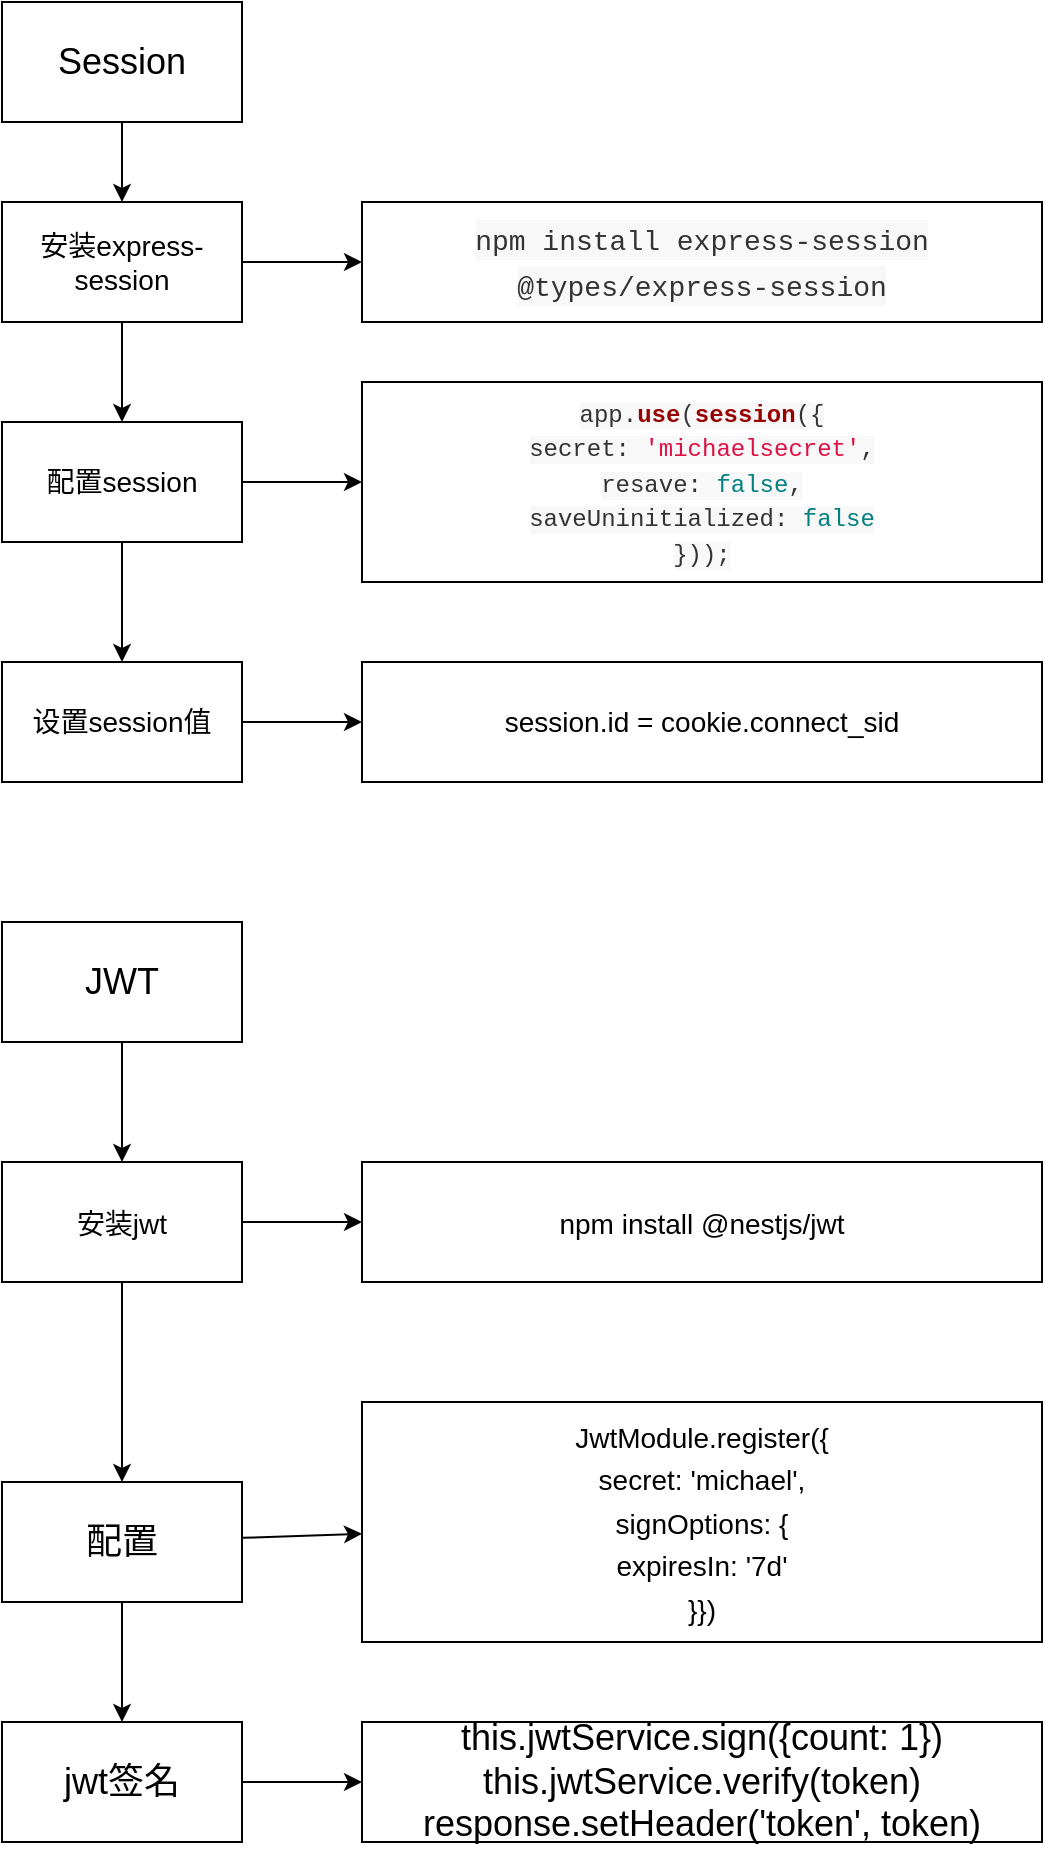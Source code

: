 <mxfile>
    <diagram id="XccJJSAq6a1rSgP7m-xP" name="第 1 页">
        <mxGraphModel dx="901" dy="354" grid="1" gridSize="10" guides="1" tooltips="1" connect="1" arrows="1" fold="1" page="1" pageScale="1" pageWidth="827" pageHeight="1169" math="0" shadow="0">
            <root>
                <mxCell id="0"/>
                <mxCell id="1" parent="0"/>
                <mxCell id="5" value="" style="edgeStyle=none;html=1;" edge="1" parent="1" source="2" target="4">
                    <mxGeometry relative="1" as="geometry"/>
                </mxCell>
                <mxCell id="2" value="&lt;font style=&quot;font-size: 18px;&quot;&gt;Session&lt;/font&gt;" style="rounded=0;whiteSpace=wrap;html=1;" vertex="1" parent="1">
                    <mxGeometry x="100" y="30" width="120" height="60" as="geometry"/>
                </mxCell>
                <mxCell id="17" value="" style="edgeStyle=none;html=1;fontSize=18;" edge="1" parent="1" source="3" target="16">
                    <mxGeometry relative="1" as="geometry"/>
                </mxCell>
                <mxCell id="3" value="&lt;font style=&quot;font-size: 18px;&quot;&gt;JWT&lt;/font&gt;" style="rounded=0;whiteSpace=wrap;html=1;" vertex="1" parent="1">
                    <mxGeometry x="100" y="490" width="120" height="60" as="geometry"/>
                </mxCell>
                <mxCell id="7" value="" style="edgeStyle=none;html=1;fontSize=18;" edge="1" parent="1" source="4" target="6">
                    <mxGeometry relative="1" as="geometry"/>
                </mxCell>
                <mxCell id="9" value="" style="edgeStyle=none;html=1;fontSize=14;" edge="1" parent="1" source="4" target="8">
                    <mxGeometry relative="1" as="geometry"/>
                </mxCell>
                <mxCell id="4" value="&lt;font style=&quot;font-size: 14px;&quot;&gt;安装express-session&lt;/font&gt;" style="whiteSpace=wrap;html=1;rounded=0;" vertex="1" parent="1">
                    <mxGeometry x="100" y="130" width="120" height="60" as="geometry"/>
                </mxCell>
                <mxCell id="6" value="&lt;span style=&quot;color: rgb(51, 51, 51); font-family: Menlo, Monaco, Consolas, &amp;quot;Courier New&amp;quot;, monospace; text-align: start; background-color: rgb(248, 248, 248);&quot;&gt;&lt;font style=&quot;font-size: 14px;&quot;&gt;npm install express-session @types/express-session&lt;/font&gt;&lt;/span&gt;" style="whiteSpace=wrap;html=1;rounded=0;fontSize=18;" vertex="1" parent="1">
                    <mxGeometry x="280" y="130" width="340" height="60" as="geometry"/>
                </mxCell>
                <mxCell id="11" value="" style="edgeStyle=none;html=1;fontSize=14;" edge="1" parent="1" source="8" target="10">
                    <mxGeometry relative="1" as="geometry"/>
                </mxCell>
                <mxCell id="13" value="" style="edgeStyle=none;html=1;fontSize=14;" edge="1" parent="1" source="8" target="12">
                    <mxGeometry relative="1" as="geometry"/>
                </mxCell>
                <mxCell id="8" value="配置session" style="whiteSpace=wrap;html=1;rounded=0;fontSize=14;" vertex="1" parent="1">
                    <mxGeometry x="100" y="240" width="120" height="60" as="geometry"/>
                </mxCell>
                <mxCell id="10" value="&lt;span style=&quot;background-color: rgb(248, 248, 248); color: rgb(51, 51, 51); font-family: Menlo, Monaco, Consolas, &amp;quot;Courier New&amp;quot;, monospace; font-size: 12px; text-align: start;&quot; data-line-num=&quot;8&quot; class=&quot;code-block-extension-codeLine&quot;&gt;app.&lt;span style=&quot;color: rgb(153, 0, 0); font-weight: 700;&quot; class=&quot;hljs-title function_&quot;&gt;use&lt;/span&gt;(&lt;span style=&quot;color: rgb(153, 0, 0); font-weight: 700;&quot; class=&quot;hljs-title function_&quot;&gt;session&lt;/span&gt;({&lt;/span&gt;&lt;span style=&quot;color: rgb(51, 51, 51); font-family: Menlo, Monaco, Consolas, &amp;quot;Courier New&amp;quot;, monospace; font-size: 12px; text-align: start; background-color: rgb(248, 248, 248);&quot;&gt;&lt;br&gt;&lt;/span&gt;&lt;span style=&quot;background-color: rgb(248, 248, 248); color: rgb(51, 51, 51); font-family: Menlo, Monaco, Consolas, &amp;quot;Courier New&amp;quot;, monospace; font-size: 12px; text-align: start;&quot; data-line-num=&quot;9&quot; class=&quot;code-block-extension-codeLine&quot;&gt;    &lt;span class=&quot;hljs-attr&quot;&gt;secret&lt;/span&gt;: &lt;span style=&quot;color: rgb(221, 17, 68);&quot; class=&quot;hljs-string&quot;&gt;'michaelsecret'&lt;/span&gt;,&lt;/span&gt;&lt;span style=&quot;color: rgb(51, 51, 51); font-family: Menlo, Monaco, Consolas, &amp;quot;Courier New&amp;quot;, monospace; font-size: 12px; text-align: start; background-color: rgb(248, 248, 248);&quot;&gt;&lt;br&gt;&lt;/span&gt;&lt;span style=&quot;background-color: rgb(248, 248, 248); color: rgb(51, 51, 51); font-family: Menlo, Monaco, Consolas, &amp;quot;Courier New&amp;quot;, monospace; font-size: 12px; text-align: start;&quot; data-line-num=&quot;10&quot; class=&quot;code-block-extension-codeLine&quot;&gt;    &lt;span class=&quot;hljs-attr&quot;&gt;resave&lt;/span&gt;: &lt;span style=&quot;color: teal;&quot; class=&quot;hljs-literal&quot;&gt;false&lt;/span&gt;,&lt;/span&gt;&lt;span style=&quot;color: rgb(51, 51, 51); font-family: Menlo, Monaco, Consolas, &amp;quot;Courier New&amp;quot;, monospace; font-size: 12px; text-align: start; background-color: rgb(248, 248, 248);&quot;&gt;&lt;br&gt;&lt;/span&gt;&lt;span style=&quot;background-color: rgb(248, 248, 248); color: rgb(51, 51, 51); font-family: Menlo, Monaco, Consolas, &amp;quot;Courier New&amp;quot;, monospace; font-size: 12px; text-align: start;&quot; data-line-num=&quot;11&quot; class=&quot;code-block-extension-codeLine&quot;&gt;    &lt;span class=&quot;hljs-attr&quot;&gt;saveUninitialized&lt;/span&gt;: &lt;span style=&quot;color: teal;&quot; class=&quot;hljs-literal&quot;&gt;false&lt;/span&gt;&lt;/span&gt;&lt;span style=&quot;color: rgb(51, 51, 51); font-family: Menlo, Monaco, Consolas, &amp;quot;Courier New&amp;quot;, monospace; font-size: 12px; text-align: start; background-color: rgb(248, 248, 248);&quot;&gt;&lt;br&gt;&lt;/span&gt;&lt;span style=&quot;background-color: rgb(248, 248, 248); color: rgb(51, 51, 51); font-family: Menlo, Monaco, Consolas, &amp;quot;Courier New&amp;quot;, monospace; font-size: 12px; text-align: start;&quot; data-line-num=&quot;12&quot; class=&quot;code-block-extension-codeLine&quot;&gt;  }));&lt;/span&gt;" style="whiteSpace=wrap;html=1;fontSize=14;rounded=0;" vertex="1" parent="1">
                    <mxGeometry x="280" y="220" width="340" height="100" as="geometry"/>
                </mxCell>
                <mxCell id="15" value="" style="edgeStyle=none;html=1;fontSize=14;" edge="1" parent="1" source="12" target="14">
                    <mxGeometry relative="1" as="geometry"/>
                </mxCell>
                <mxCell id="12" value="设置session值" style="whiteSpace=wrap;html=1;fontSize=14;rounded=0;" vertex="1" parent="1">
                    <mxGeometry x="100" y="360" width="120" height="60" as="geometry"/>
                </mxCell>
                <mxCell id="14" value="session.id = cookie.connect_sid" style="whiteSpace=wrap;html=1;fontSize=14;rounded=0;" vertex="1" parent="1">
                    <mxGeometry x="280" y="360" width="340" height="60" as="geometry"/>
                </mxCell>
                <mxCell id="19" value="" style="edgeStyle=none;html=1;fontSize=14;" edge="1" parent="1" source="16" target="18">
                    <mxGeometry relative="1" as="geometry"/>
                </mxCell>
                <mxCell id="21" value="" style="edgeStyle=none;html=1;fontSize=14;" edge="1" parent="1" source="16" target="20">
                    <mxGeometry relative="1" as="geometry"/>
                </mxCell>
                <mxCell id="16" value="&lt;font style=&quot;font-size: 14px;&quot;&gt;安装jwt&lt;/font&gt;" style="whiteSpace=wrap;html=1;rounded=0;fontSize=18;" vertex="1" parent="1">
                    <mxGeometry x="100" y="610" width="120" height="60" as="geometry"/>
                </mxCell>
                <mxCell id="18" value="&lt;font style=&quot;font-size: 14px;&quot;&gt;npm install @nestjs/jwt&lt;/font&gt;" style="whiteSpace=wrap;html=1;fontSize=18;rounded=0;" vertex="1" parent="1">
                    <mxGeometry x="280" y="610" width="340" height="60" as="geometry"/>
                </mxCell>
                <mxCell id="23" value="" style="edgeStyle=none;html=1;fontSize=14;" edge="1" parent="1" source="20" target="22">
                    <mxGeometry relative="1" as="geometry"/>
                </mxCell>
                <mxCell id="26" value="" style="edgeStyle=none;html=1;fontSize=14;" edge="1" parent="1" source="20" target="25">
                    <mxGeometry relative="1" as="geometry"/>
                </mxCell>
                <mxCell id="20" value="配置" style="whiteSpace=wrap;html=1;fontSize=18;rounded=0;" vertex="1" parent="1">
                    <mxGeometry x="100" y="770" width="120" height="60" as="geometry"/>
                </mxCell>
                <mxCell id="22" value="&lt;font style=&quot;font-size: 14px;&quot;&gt;JwtModule.register({&lt;br&gt;secret: 'michael',&lt;br&gt;signOptions: {&lt;br&gt;expiresIn: '7d'&lt;br&gt;}})&lt;br&gt;&lt;/font&gt;" style="whiteSpace=wrap;html=1;fontSize=18;rounded=0;" vertex="1" parent="1">
                    <mxGeometry x="280" y="730" width="340" height="120" as="geometry"/>
                </mxCell>
                <mxCell id="28" value="" style="edgeStyle=none;html=1;fontSize=14;" edge="1" parent="1" source="25" target="27">
                    <mxGeometry relative="1" as="geometry"/>
                </mxCell>
                <mxCell id="25" value="jwt签名" style="whiteSpace=wrap;html=1;fontSize=18;rounded=0;" vertex="1" parent="1">
                    <mxGeometry x="100" y="890" width="120" height="60" as="geometry"/>
                </mxCell>
                <mxCell id="27" value="this.jwtService.sign({count: 1})&lt;br&gt;this.jwtService.verify(token)&lt;br&gt;response.setHeader('token', token)" style="whiteSpace=wrap;html=1;fontSize=18;rounded=0;" vertex="1" parent="1">
                    <mxGeometry x="280" y="890" width="340" height="60" as="geometry"/>
                </mxCell>
            </root>
        </mxGraphModel>
    </diagram>
</mxfile>